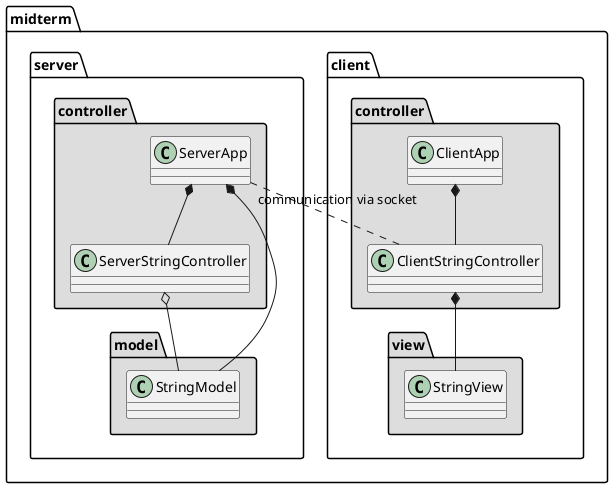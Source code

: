 @startuml new_system_detailed

allow_mixing

package midterm.client.view #DDDDDD
{
    class StringView
}

package midterm.client.controller #DDDDDD
{
    class ClientApp
    class ClientStringController

    ClientApp *-- ClientStringController
    ClientStringController *-- StringView
}

package midterm.server.model #DDDDDD
{
    class StringModel
}

package midterm.server.controller #DDDDDD
{
    class ServerApp
    class ServerStringController

    ServerApp *-- StringModel
    ServerApp *-- ServerStringController
    ServerStringController o-- StringModel
}

ServerApp "communication via socket" .. ClientStringController

@enduml
